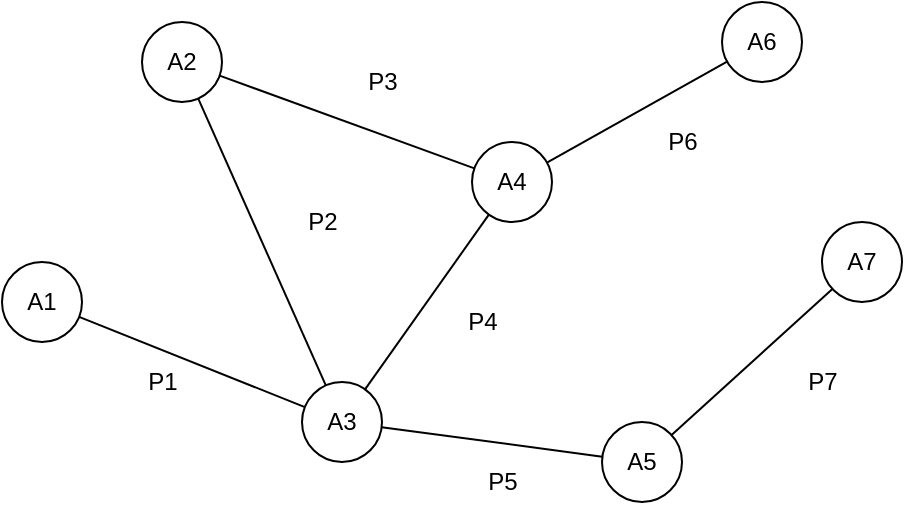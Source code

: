 <mxfile version="23.1.2" type="device">
  <diagram name="Page-1" id="EBz-vZ7lAK975_ScsR4C">
    <mxGraphModel dx="1434" dy="780" grid="1" gridSize="10" guides="1" tooltips="1" connect="1" arrows="1" fold="1" page="1" pageScale="1" pageWidth="850" pageHeight="1100" math="0" shadow="0">
      <root>
        <mxCell id="0" />
        <mxCell id="1" parent="0" />
        <mxCell id="6Yqwo4q_Vw-qbeeQSY9d-1" value="A1" style="ellipse;whiteSpace=wrap;html=1;aspect=fixed;" vertex="1" parent="1">
          <mxGeometry x="170" y="260" width="40" height="40" as="geometry" />
        </mxCell>
        <mxCell id="6Yqwo4q_Vw-qbeeQSY9d-2" value="A2" style="ellipse;whiteSpace=wrap;html=1;aspect=fixed;" vertex="1" parent="1">
          <mxGeometry x="240" y="140" width="40" height="40" as="geometry" />
        </mxCell>
        <mxCell id="6Yqwo4q_Vw-qbeeQSY9d-3" value="A5" style="ellipse;whiteSpace=wrap;html=1;aspect=fixed;" vertex="1" parent="1">
          <mxGeometry x="470" y="340" width="40" height="40" as="geometry" />
        </mxCell>
        <mxCell id="6Yqwo4q_Vw-qbeeQSY9d-4" value="A6" style="ellipse;whiteSpace=wrap;html=1;aspect=fixed;" vertex="1" parent="1">
          <mxGeometry x="530" y="130" width="40" height="40" as="geometry" />
        </mxCell>
        <mxCell id="6Yqwo4q_Vw-qbeeQSY9d-5" value="A3" style="ellipse;whiteSpace=wrap;html=1;aspect=fixed;" vertex="1" parent="1">
          <mxGeometry x="320" y="320" width="40" height="40" as="geometry" />
        </mxCell>
        <mxCell id="6Yqwo4q_Vw-qbeeQSY9d-6" value="A4" style="ellipse;whiteSpace=wrap;html=1;aspect=fixed;" vertex="1" parent="1">
          <mxGeometry x="405" y="200" width="40" height="40" as="geometry" />
        </mxCell>
        <mxCell id="6Yqwo4q_Vw-qbeeQSY9d-7" value="" style="endArrow=none;html=1;rounded=0;" edge="1" parent="1" source="6Yqwo4q_Vw-qbeeQSY9d-5" target="6Yqwo4q_Vw-qbeeQSY9d-1">
          <mxGeometry width="50" height="50" relative="1" as="geometry">
            <mxPoint x="400" y="430" as="sourcePoint" />
            <mxPoint x="450" y="380" as="targetPoint" />
          </mxGeometry>
        </mxCell>
        <mxCell id="6Yqwo4q_Vw-qbeeQSY9d-8" value="" style="endArrow=none;html=1;rounded=0;" edge="1" parent="1" source="6Yqwo4q_Vw-qbeeQSY9d-2" target="6Yqwo4q_Vw-qbeeQSY9d-6">
          <mxGeometry width="50" height="50" relative="1" as="geometry">
            <mxPoint x="400" y="430" as="sourcePoint" />
            <mxPoint x="450" y="380" as="targetPoint" />
          </mxGeometry>
        </mxCell>
        <mxCell id="6Yqwo4q_Vw-qbeeQSY9d-9" value="" style="endArrow=none;html=1;rounded=0;" edge="1" parent="1" source="6Yqwo4q_Vw-qbeeQSY9d-5" target="6Yqwo4q_Vw-qbeeQSY9d-6">
          <mxGeometry width="50" height="50" relative="1" as="geometry">
            <mxPoint x="400" y="430" as="sourcePoint" />
            <mxPoint x="450" y="380" as="targetPoint" />
          </mxGeometry>
        </mxCell>
        <mxCell id="6Yqwo4q_Vw-qbeeQSY9d-10" value="" style="endArrow=none;html=1;rounded=0;" edge="1" parent="1" source="6Yqwo4q_Vw-qbeeQSY9d-6" target="6Yqwo4q_Vw-qbeeQSY9d-4">
          <mxGeometry width="50" height="50" relative="1" as="geometry">
            <mxPoint x="400" y="430" as="sourcePoint" />
            <mxPoint x="450" y="380" as="targetPoint" />
          </mxGeometry>
        </mxCell>
        <mxCell id="6Yqwo4q_Vw-qbeeQSY9d-11" value="" style="endArrow=none;html=1;rounded=0;" edge="1" parent="1" source="6Yqwo4q_Vw-qbeeQSY9d-5" target="6Yqwo4q_Vw-qbeeQSY9d-3">
          <mxGeometry width="50" height="50" relative="1" as="geometry">
            <mxPoint x="400" y="430" as="sourcePoint" />
            <mxPoint x="450" y="380" as="targetPoint" />
          </mxGeometry>
        </mxCell>
        <mxCell id="6Yqwo4q_Vw-qbeeQSY9d-12" value="" style="endArrow=none;html=1;rounded=0;" edge="1" parent="1" source="6Yqwo4q_Vw-qbeeQSY9d-5" target="6Yqwo4q_Vw-qbeeQSY9d-2">
          <mxGeometry width="50" height="50" relative="1" as="geometry">
            <mxPoint x="400" y="430" as="sourcePoint" />
            <mxPoint x="450" y="380" as="targetPoint" />
          </mxGeometry>
        </mxCell>
        <mxCell id="6Yqwo4q_Vw-qbeeQSY9d-13" value="A7" style="ellipse;whiteSpace=wrap;html=1;aspect=fixed;" vertex="1" parent="1">
          <mxGeometry x="580" y="240" width="40" height="40" as="geometry" />
        </mxCell>
        <mxCell id="6Yqwo4q_Vw-qbeeQSY9d-14" value="" style="endArrow=none;html=1;rounded=0;" edge="1" parent="1" source="6Yqwo4q_Vw-qbeeQSY9d-3" target="6Yqwo4q_Vw-qbeeQSY9d-13">
          <mxGeometry width="50" height="50" relative="1" as="geometry">
            <mxPoint x="400" y="430" as="sourcePoint" />
            <mxPoint x="450" y="380" as="targetPoint" />
          </mxGeometry>
        </mxCell>
        <mxCell id="6Yqwo4q_Vw-qbeeQSY9d-15" value="" style="shape=image;html=1;verticalAlign=top;verticalLabelPosition=bottom;labelBackgroundColor=#ffffff;imageAspect=0;aspect=fixed;image=https://cdn4.iconfinder.com/data/icons/48-bubbles/48/12.File-128.png" vertex="1" parent="1">
          <mxGeometry x="330" y="160" width="20" height="20" as="geometry" />
        </mxCell>
        <mxCell id="6Yqwo4q_Vw-qbeeQSY9d-16" value="" style="shape=image;html=1;verticalAlign=top;verticalLabelPosition=bottom;labelBackgroundColor=#ffffff;imageAspect=0;aspect=fixed;image=https://cdn4.iconfinder.com/data/icons/48-bubbles/48/12.File-128.png" vertex="1" parent="1">
          <mxGeometry x="220" y="310" width="20" height="20" as="geometry" />
        </mxCell>
        <mxCell id="6Yqwo4q_Vw-qbeeQSY9d-17" value="" style="shape=image;html=1;verticalAlign=top;verticalLabelPosition=bottom;labelBackgroundColor=#ffffff;imageAspect=0;aspect=fixed;image=https://cdn4.iconfinder.com/data/icons/48-bubbles/48/12.File-128.png" vertex="1" parent="1">
          <mxGeometry x="300" y="230" width="20" height="20" as="geometry" />
        </mxCell>
        <mxCell id="6Yqwo4q_Vw-qbeeQSY9d-18" value="" style="shape=image;html=1;verticalAlign=top;verticalLabelPosition=bottom;labelBackgroundColor=#ffffff;imageAspect=0;aspect=fixed;image=https://cdn4.iconfinder.com/data/icons/48-bubbles/48/12.File-128.png" vertex="1" parent="1">
          <mxGeometry x="385" y="280" width="20" height="20" as="geometry" />
        </mxCell>
        <mxCell id="6Yqwo4q_Vw-qbeeQSY9d-19" value="" style="shape=image;html=1;verticalAlign=top;verticalLabelPosition=bottom;labelBackgroundColor=#ffffff;imageAspect=0;aspect=fixed;image=https://cdn4.iconfinder.com/data/icons/48-bubbles/48/12.File-128.png" vertex="1" parent="1">
          <mxGeometry x="390" y="360" width="20" height="20" as="geometry" />
        </mxCell>
        <mxCell id="6Yqwo4q_Vw-qbeeQSY9d-20" value="" style="shape=image;html=1;verticalAlign=top;verticalLabelPosition=bottom;labelBackgroundColor=#ffffff;imageAspect=0;aspect=fixed;image=https://cdn4.iconfinder.com/data/icons/48-bubbles/48/12.File-128.png" vertex="1" parent="1">
          <mxGeometry x="550" y="310" width="20" height="20" as="geometry" />
        </mxCell>
        <mxCell id="6Yqwo4q_Vw-qbeeQSY9d-21" value="" style="shape=image;html=1;verticalAlign=top;verticalLabelPosition=bottom;labelBackgroundColor=#ffffff;imageAspect=0;aspect=fixed;image=https://cdn4.iconfinder.com/data/icons/48-bubbles/48/12.File-128.png" vertex="1" parent="1">
          <mxGeometry x="480" y="190" width="20" height="20" as="geometry" />
        </mxCell>
        <mxCell id="6Yqwo4q_Vw-qbeeQSY9d-23" value="P1" style="text;html=1;align=center;verticalAlign=middle;resizable=0;points=[];autosize=1;strokeColor=none;fillColor=none;" vertex="1" parent="1">
          <mxGeometry x="230" y="305" width="40" height="30" as="geometry" />
        </mxCell>
        <mxCell id="6Yqwo4q_Vw-qbeeQSY9d-24" value="P2" style="text;html=1;align=center;verticalAlign=middle;resizable=0;points=[];autosize=1;strokeColor=none;fillColor=none;" vertex="1" parent="1">
          <mxGeometry x="310" y="225" width="40" height="30" as="geometry" />
        </mxCell>
        <mxCell id="6Yqwo4q_Vw-qbeeQSY9d-25" value="P3" style="text;html=1;align=center;verticalAlign=middle;resizable=0;points=[];autosize=1;strokeColor=none;fillColor=none;" vertex="1" parent="1">
          <mxGeometry x="340" y="155" width="40" height="30" as="geometry" />
        </mxCell>
        <mxCell id="6Yqwo4q_Vw-qbeeQSY9d-26" value="P4" style="text;html=1;align=center;verticalAlign=middle;resizable=0;points=[];autosize=1;strokeColor=none;fillColor=none;" vertex="1" parent="1">
          <mxGeometry x="390" y="275" width="40" height="30" as="geometry" />
        </mxCell>
        <mxCell id="6Yqwo4q_Vw-qbeeQSY9d-27" value="P5" style="text;html=1;align=center;verticalAlign=middle;resizable=0;points=[];autosize=1;strokeColor=none;fillColor=none;" vertex="1" parent="1">
          <mxGeometry x="400" y="355" width="40" height="30" as="geometry" />
        </mxCell>
        <mxCell id="6Yqwo4q_Vw-qbeeQSY9d-28" value="P6" style="text;html=1;align=center;verticalAlign=middle;resizable=0;points=[];autosize=1;strokeColor=none;fillColor=none;" vertex="1" parent="1">
          <mxGeometry x="490" y="185" width="40" height="30" as="geometry" />
        </mxCell>
        <mxCell id="6Yqwo4q_Vw-qbeeQSY9d-29" value="P7" style="text;html=1;align=center;verticalAlign=middle;resizable=0;points=[];autosize=1;strokeColor=none;fillColor=none;" vertex="1" parent="1">
          <mxGeometry x="560" y="305" width="40" height="30" as="geometry" />
        </mxCell>
      </root>
    </mxGraphModel>
  </diagram>
</mxfile>
